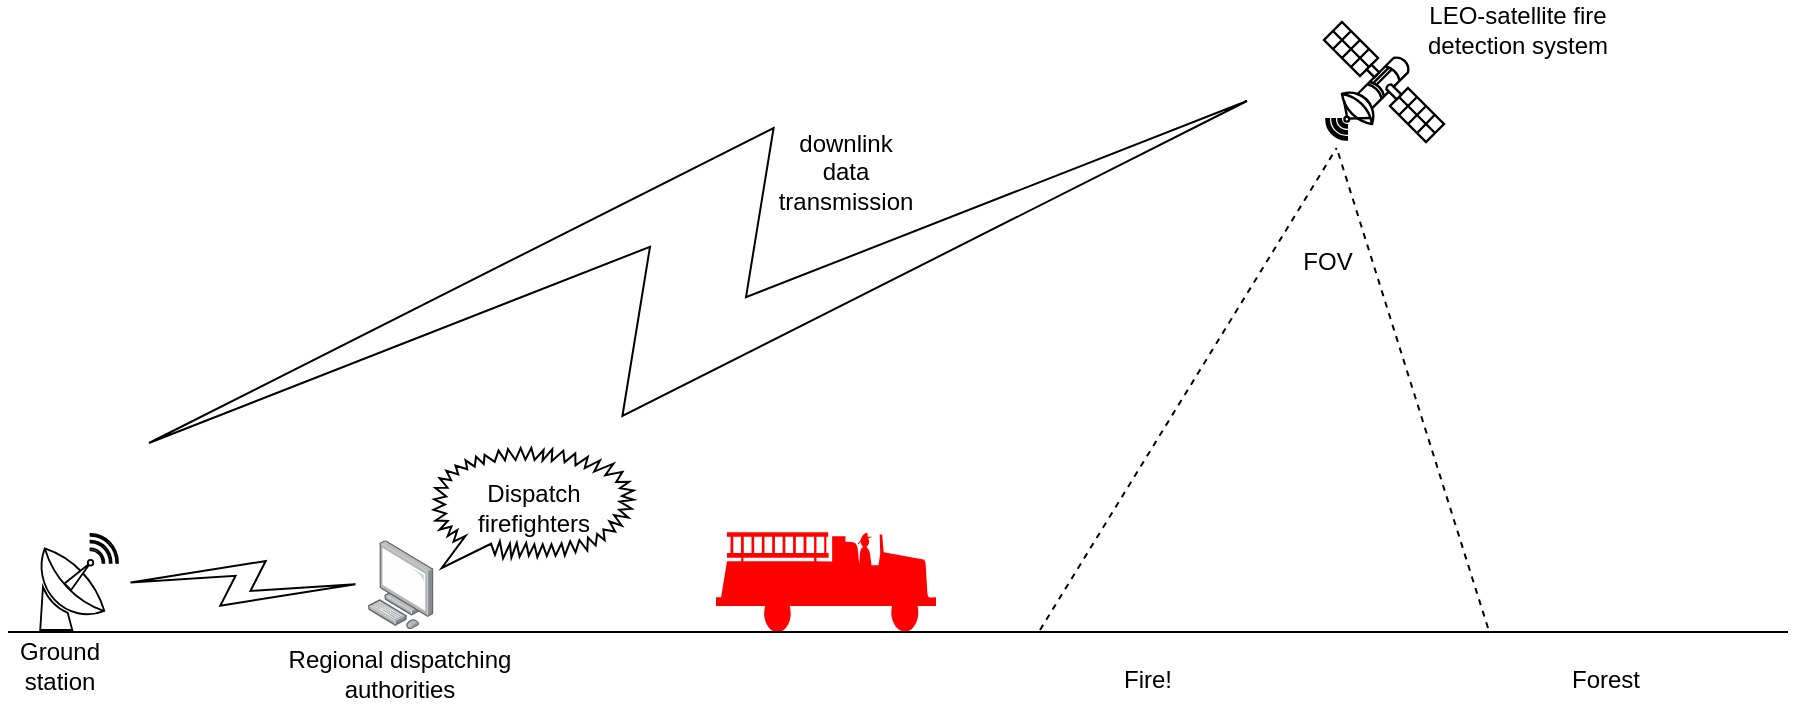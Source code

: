 <mxfile version="20.0.1" type="github"><diagram id="vLWUWBbn2f8-bOPVoPiv" name="Page-1"><mxGraphModel dx="1102" dy="569" grid="1" gridSize="10" guides="1" tooltips="1" connect="1" arrows="1" fold="1" page="1" pageScale="1" pageWidth="827" pageHeight="1169" math="0" shadow="0"><root><mxCell id="0"/><mxCell id="1" parent="0"/><mxCell id="DUkubSTRdVPGYuEE7pkA-1" value="" style="verticalAlign=top;verticalLabelPosition=bottom;labelPosition=center;align=center;html=1;outlineConnect=0;gradientDirection=north;strokeWidth=2;shape=mxgraph.networks.satellite;" vertex="1" parent="1"><mxGeometry x="748" y="20" width="60" height="60" as="geometry"/></mxCell><mxCell id="DUkubSTRdVPGYuEE7pkA-3" value="" style="shape=mxgraph.signs.transportation.firetruck;html=1;pointerEvents=1;fillColor=#FF0000;strokeColor=none;verticalLabelPosition=bottom;verticalAlign=top;align=center;points=[[0.04,0.52,0,0,0],[0.14,1,0,0,0],[0.25,0.03,0,0,0],[0.51,0,0,0,0],[0.51,0.74,0,0,0],[0.72,1,0,0,0],[0.95,0,0,0,0],[0.97,0.52,0,0,0]];flipH=1;" vertex="1" parent="1"><mxGeometry x="444" y="275.1" width="110" height="50" as="geometry"/></mxCell><mxCell id="DUkubSTRdVPGYuEE7pkA-10" value="" style="verticalAlign=top;verticalLabelPosition=bottom;labelPosition=center;align=center;html=1;outlineConnect=0;gradientDirection=north;strokeWidth=2;shape=mxgraph.networks.satellite_dish;" vertex="1" parent="1"><mxGeometry x="105" y="276" width="40" height="48" as="geometry"/></mxCell><mxCell id="DUkubSTRdVPGYuEE7pkA-12" value="" style="html=1;outlineConnect=0;gradientDirection=north;strokeWidth=1;shape=mxgraph.networks.comm_link_edge;html=1;rounded=0;endSize=4;startSize=4;" edge="1" parent="1"><mxGeometry width="100" height="100" relative="1" as="geometry"><mxPoint x="130" y="240" as="sourcePoint"/><mxPoint x="740" y="50" as="targetPoint"/><Array as="points"/></mxGeometry></mxCell><mxCell id="DUkubSTRdVPGYuEE7pkA-15" value="" style="html=1;outlineConnect=0;gradientDirection=north;strokeWidth=1;shape=mxgraph.networks.comm_link_edge;html=1;rounded=0;" edge="1" parent="1" source="DUkubSTRdVPGYuEE7pkA-10" target="DUkubSTRdVPGYuEE7pkA-16"><mxGeometry width="100" height="100" relative="1" as="geometry"><mxPoint x="190" y="320" as="sourcePoint"/><mxPoint x="280" y="320" as="targetPoint"/></mxGeometry></mxCell><mxCell id="DUkubSTRdVPGYuEE7pkA-16" value="" style="points=[];aspect=fixed;html=1;align=center;shadow=0;dashed=0;image;image=img/lib/allied_telesis/computer_and_terminals/Personal_Computer.svg;fillColor=#000000;gradientColor=#ffffff;" vertex="1" parent="1"><mxGeometry x="270" y="279.1" width="32.8" height="44.45" as="geometry"/></mxCell><mxCell id="DUkubSTRdVPGYuEE7pkA-18" value="Regional dispatching authorities " style="text;html=1;strokeColor=none;fillColor=none;align=center;verticalAlign=middle;whiteSpace=wrap;rounded=0;" vertex="1" parent="1"><mxGeometry x="216.4" y="330.55" width="140" height="30" as="geometry"/></mxCell><mxCell id="DUkubSTRdVPGYuEE7pkA-19" value="Ground station" style="text;html=1;strokeColor=none;fillColor=none;align=center;verticalAlign=middle;whiteSpace=wrap;rounded=0;" vertex="1" parent="1"><mxGeometry x="86" y="327.1" width="60" height="30" as="geometry"/></mxCell><mxCell id="DUkubSTRdVPGYuEE7pkA-20" value="LEO-satellite fire detection system" style="text;html=1;strokeColor=none;fillColor=none;align=center;verticalAlign=middle;whiteSpace=wrap;rounded=0;" vertex="1" parent="1"><mxGeometry x="785" y="9" width="120" height="30" as="geometry"/></mxCell><mxCell id="DUkubSTRdVPGYuEE7pkA-23" value="" style="shape=image;html=1;verticalAlign=top;verticalLabelPosition=bottom;labelBackgroundColor=#ffffff;imageAspect=0;aspect=fixed;image=https://cdn2.iconfinder.com/data/icons/web-development-and-studio/512/118_forest_camping_jungle_tree_pines_camping_camp-128.png;fillColor=#000000;gradientColor=#ffffff;imageBackground=none;" vertex="1" parent="1"><mxGeometry x="630" y="185.55" width="178" height="178" as="geometry"/></mxCell><mxCell id="DUkubSTRdVPGYuEE7pkA-28" value="&lt;font color=&quot;#000000&quot;&gt;Dispatch firefighters&lt;br&gt;&lt;/font&gt;" style="whiteSpace=wrap;html=1;shape=mxgraph.basic.loud_callout;fontColor=#FFFFFF;fillColor=none;gradientColor=#ffffff;" vertex="1" parent="1"><mxGeometry x="302.8" y="233" width="100" height="60" as="geometry"/></mxCell><mxCell id="DUkubSTRdVPGYuEE7pkA-30" value="downlink data transmission" style="text;html=1;strokeColor=none;fillColor=none;align=center;verticalAlign=middle;whiteSpace=wrap;rounded=0;fontColor=#000000;" vertex="1" parent="1"><mxGeometry x="479" y="80" width="60" height="30" as="geometry"/></mxCell><mxCell id="DUkubSTRdVPGYuEE7pkA-34" value="" style="shape=image;html=1;verticalAlign=top;verticalLabelPosition=bottom;labelBackgroundColor=#ffffff;imageAspect=0;aspect=fixed;image=https://cdn4.iconfinder.com/data/icons/crime-and-security-24/64/57-128.png;fontColor=#000000;strokeColor=#FF0000;fillColor=none;gradientColor=#ffffff;" vertex="1" parent="1"><mxGeometry x="620" y="256.1" width="78" height="78" as="geometry"/></mxCell><mxCell id="DUkubSTRdVPGYuEE7pkA-38" value="" style="endArrow=none;html=1;rounded=0;fontColor=#000000;dashed=1;" edge="1" parent="1"><mxGeometry width="50" height="50" relative="1" as="geometry"><mxPoint x="830" y="323" as="sourcePoint"/><mxPoint x="755" y="85" as="targetPoint"/></mxGeometry></mxCell><mxCell id="DUkubSTRdVPGYuEE7pkA-39" value="" style="endArrow=none;html=1;rounded=0;fontColor=#000000;dashed=1;" edge="1" parent="1"><mxGeometry width="50" height="50" relative="1" as="geometry"><mxPoint x="606" y="324" as="sourcePoint"/><mxPoint x="754.316" y="83" as="targetPoint"/></mxGeometry></mxCell><mxCell id="DUkubSTRdVPGYuEE7pkA-42" value="FOV" style="text;html=1;strokeColor=none;fillColor=none;align=center;verticalAlign=middle;whiteSpace=wrap;rounded=0;fontColor=#000000;" vertex="1" parent="1"><mxGeometry x="730" y="130" width="40" height="20" as="geometry"/></mxCell><mxCell id="DUkubSTRdVPGYuEE7pkA-43" value="" style="endArrow=none;html=1;rounded=0;fontColor=#000000;" edge="1" parent="1"><mxGeometry width="50" height="50" relative="1" as="geometry"><mxPoint x="90" y="325" as="sourcePoint"/><mxPoint x="980" y="325" as="targetPoint"/></mxGeometry></mxCell><mxCell id="DUkubSTRdVPGYuEE7pkA-44" value="" style="shape=image;html=1;verticalAlign=top;verticalLabelPosition=bottom;labelBackgroundColor=#ffffff;imageAspect=0;aspect=fixed;image=https://cdn2.iconfinder.com/data/icons/web-development-and-studio/512/118_forest_camping_jungle_tree_pines_camping_camp-128.png;fillColor=#000000;gradientColor=#ffffff;imageBackground=none;" vertex="1" parent="1"><mxGeometry x="720" y="185.55" width="178" height="178" as="geometry"/></mxCell><mxCell id="DUkubSTRdVPGYuEE7pkA-45" value="" style="shape=image;html=1;verticalAlign=top;verticalLabelPosition=bottom;labelBackgroundColor=#ffffff;imageAspect=0;aspect=fixed;image=https://cdn2.iconfinder.com/data/icons/web-development-and-studio/512/118_forest_camping_jungle_tree_pines_camping_camp-128.png;fillColor=#000000;gradientColor=#ffffff;imageBackground=none;" vertex="1" parent="1"><mxGeometry x="800" y="185.55" width="178" height="178" as="geometry"/></mxCell><mxCell id="DUkubSTRdVPGYuEE7pkA-46" value="Forest" style="text;html=1;strokeColor=none;fillColor=none;align=center;verticalAlign=middle;whiteSpace=wrap;rounded=0;fontColor=#000000;" vertex="1" parent="1"><mxGeometry x="859" y="334.1" width="60" height="30" as="geometry"/></mxCell><mxCell id="DUkubSTRdVPGYuEE7pkA-47" value="Fire!" style="text;html=1;strokeColor=none;fillColor=none;align=center;verticalAlign=middle;whiteSpace=wrap;rounded=0;fontColor=#000000;" vertex="1" parent="1"><mxGeometry x="630" y="333.55" width="60" height="30" as="geometry"/></mxCell></root></mxGraphModel></diagram></mxfile>